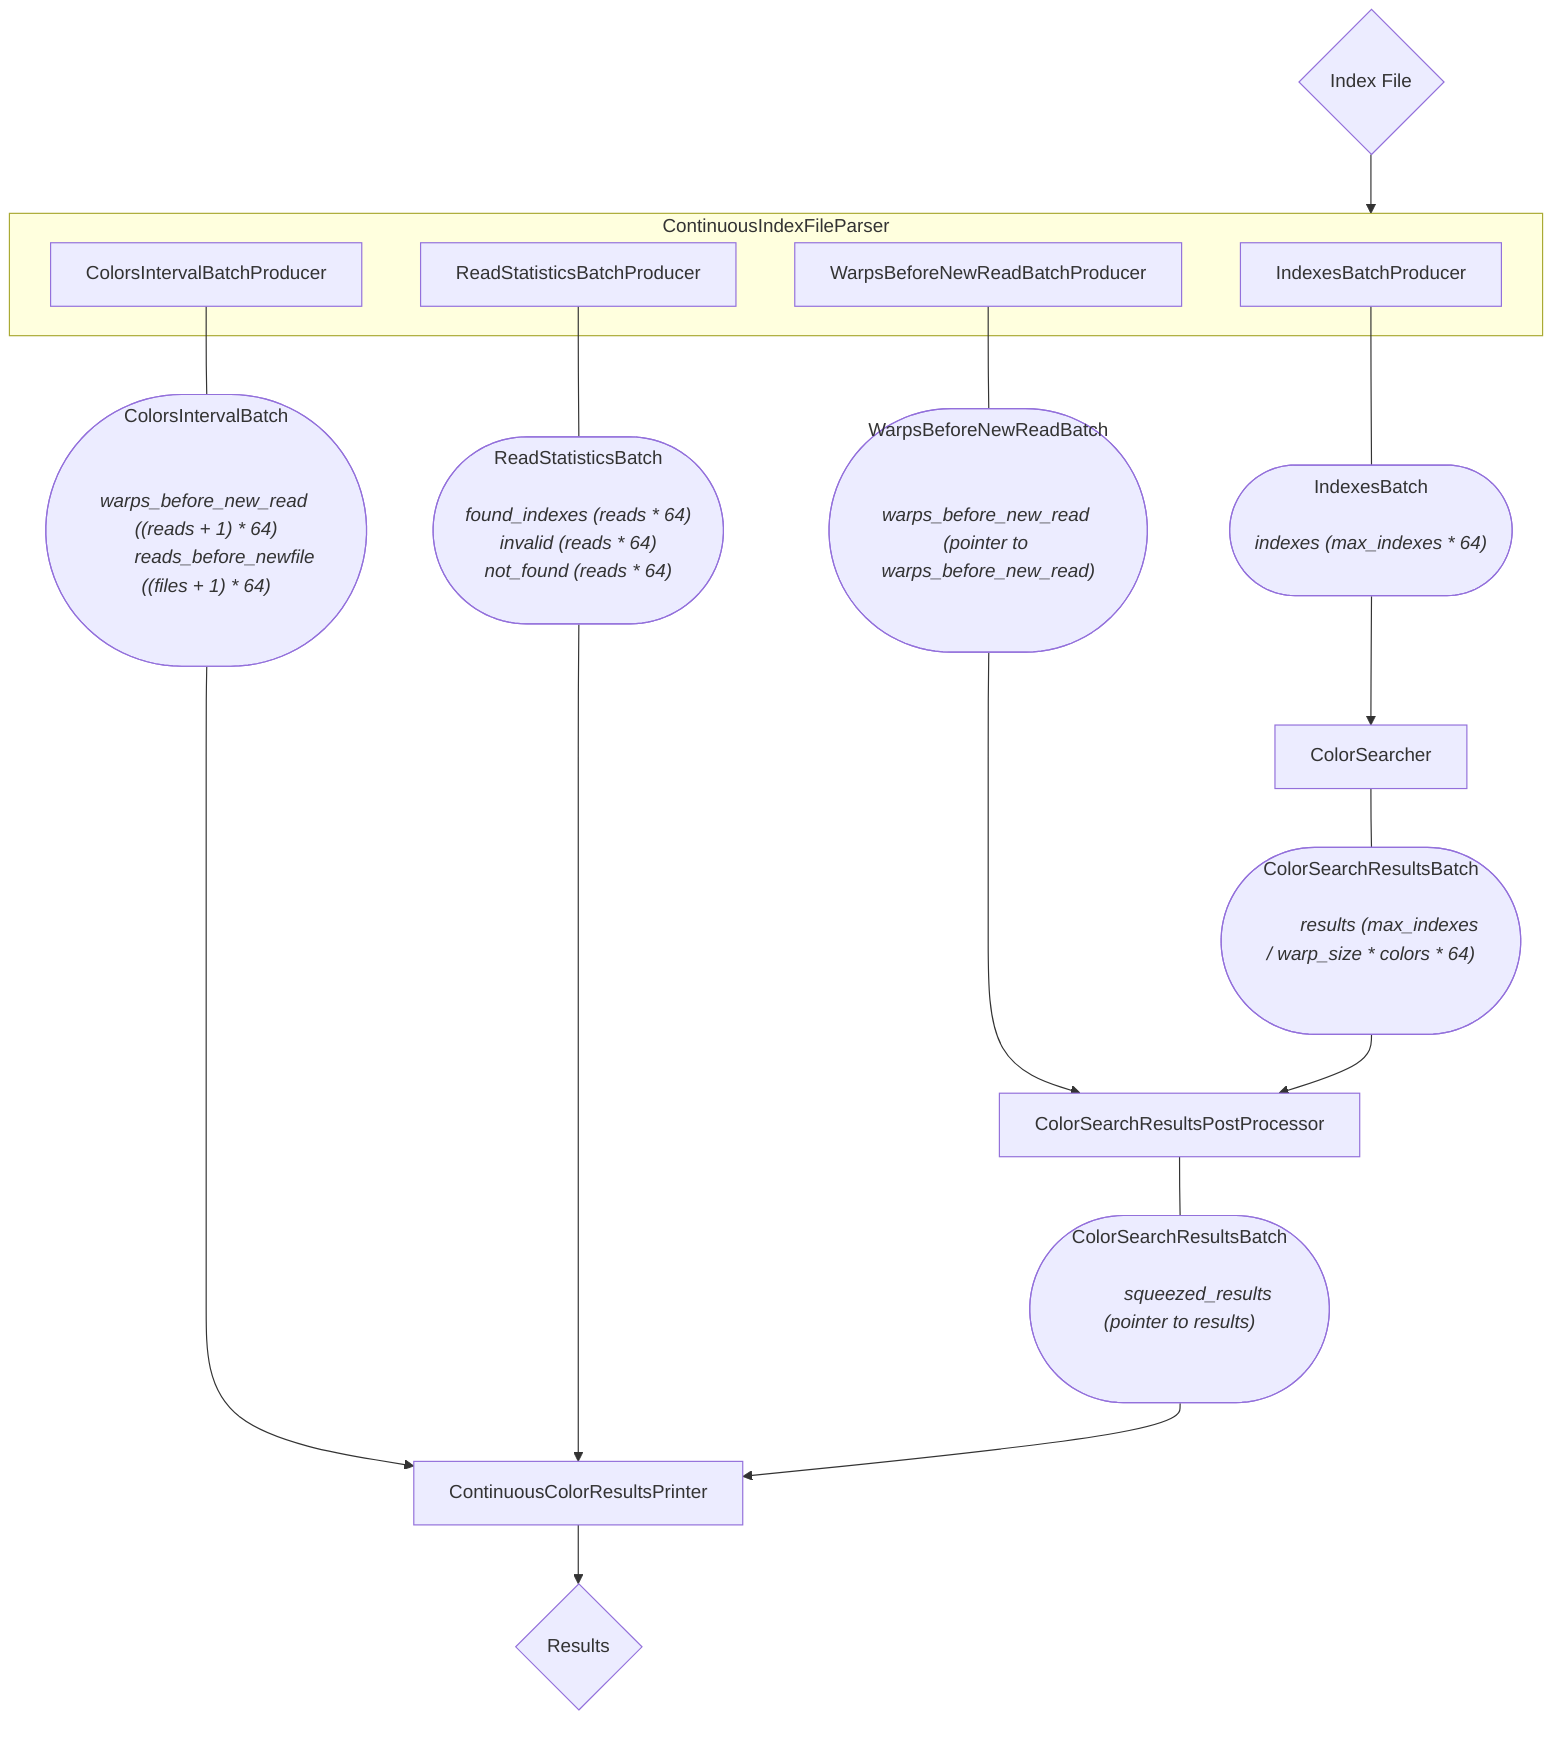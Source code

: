 flowchart TD
    IndexesBatch(["
        IndexesBatch
        <i>
        indexes (max_indexes * 64)

        </i>
    "])
    ColorsIntervalBatch(["
    ColorsIntervalBatch
        <i>
        warps_before_new_read ((reads + 1) * 64)
        reads_before_newfile ((files + 1) * 64)

        </i>
    "])
    WarpsBeforeNewReadBatch(["
        WarpsBeforeNewReadBatch
        <i>
        warps_before_new_read (pointer to warps_before_new_read)

        </i>
    "])
    ReadStatisticsBatch(["
        ReadStatisticsBatch
        <i>
        found_indexes (reads * 64)
        invalid (reads * 64)
        not_found (reads * 64)

        </i>
    "])
    ColorSearchResultsBatch(["
        ColorSearchResultsBatch
        <i>
        results (max_indexes / warp_size * colors * 64)

        </i>
    "])
    ColorSearchResultsPostProcessedBatch(["
        ColorSearchResultsBatch
        <i>
        squeezed_results (pointer to results)

        </i>
    "])

    IndexFile{Index File}-->ContinuousIndexFileParser
    subgraph ContinuousIndexFileParser
        IndexesBatchProducer
        ColorsIntervalBatchProducer
        WarpsBeforeNewReadBatchProducer
        ReadStatisticsBatchProducer
    end

    IndexesBatchProducer --- IndexesBatch
    ColorsIntervalBatchProducer --- ColorsIntervalBatch
    WarpsBeforeNewReadBatchProducer --- WarpsBeforeNewReadBatch
    ReadStatisticsBatchProducer --- ReadStatisticsBatch
    ColorSearchResultsPostProcessor --- ColorSearchResultsPostProcessedBatch
    ColorSearcher --- ColorSearchResultsBatch

    IndexesBatch-->ColorSearcher
    ColorsIntervalBatch-->ContinuousColorResultsPrinter
    WarpsBeforeNewReadBatch-->ColorSearchResultsPostProcessor
    ColorSearchResultsBatch-->ColorSearchResultsPostProcessor

    ReadStatisticsBatch-->ContinuousColorResultsPrinter
    ColorSearchResultsPostProcessedBatch-->ContinuousColorResultsPrinter

    ContinuousColorResultsPrinter--> ResultFiles{Results}